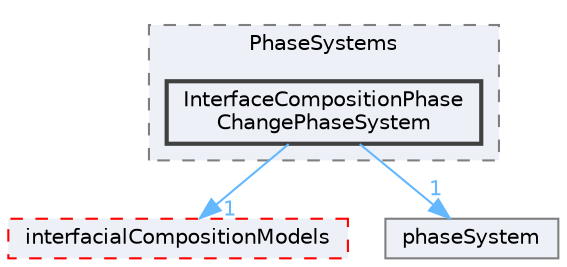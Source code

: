 digraph "src/phaseSystemModels/reactingEuler/multiphaseSystem/PhaseSystems/InterfaceCompositionPhaseChangePhaseSystem"
{
 // LATEX_PDF_SIZE
  bgcolor="transparent";
  edge [fontname=Helvetica,fontsize=10,labelfontname=Helvetica,labelfontsize=10];
  node [fontname=Helvetica,fontsize=10,shape=box,height=0.2,width=0.4];
  compound=true
  subgraph clusterdir_781c720f7306a7408b32d743fdc101ef {
    graph [ bgcolor="#edf0f7", pencolor="grey50", label="PhaseSystems", fontname=Helvetica,fontsize=10 style="filled,dashed", URL="dir_781c720f7306a7408b32d743fdc101ef.html",tooltip=""]
  dir_990d9f5d8323e5fe65f2ab3e77896907 [label="InterfaceCompositionPhase\lChangePhaseSystem", fillcolor="#edf0f7", color="grey25", style="filled,bold", URL="dir_990d9f5d8323e5fe65f2ab3e77896907.html",tooltip=""];
  }
  dir_c9eb74ea5be55f867422cccc8fbf9bc7 [label="interfacialCompositionModels", fillcolor="#edf0f7", color="red", style="filled,dashed", URL="dir_c9eb74ea5be55f867422cccc8fbf9bc7.html",tooltip=""];
  dir_dfe19b54a98af0254be9d6c989217747 [label="phaseSystem", fillcolor="#edf0f7", color="grey50", style="filled", URL="dir_dfe19b54a98af0254be9d6c989217747.html",tooltip=""];
  dir_990d9f5d8323e5fe65f2ab3e77896907->dir_c9eb74ea5be55f867422cccc8fbf9bc7 [headlabel="1", labeldistance=1.5 headhref="dir_001893_001907.html" href="dir_001893_001907.html" color="steelblue1" fontcolor="steelblue1"];
  dir_990d9f5d8323e5fe65f2ab3e77896907->dir_dfe19b54a98af0254be9d6c989217747 [headlabel="1", labeldistance=1.5 headhref="dir_001893_002906.html" href="dir_001893_002906.html" color="steelblue1" fontcolor="steelblue1"];
}
